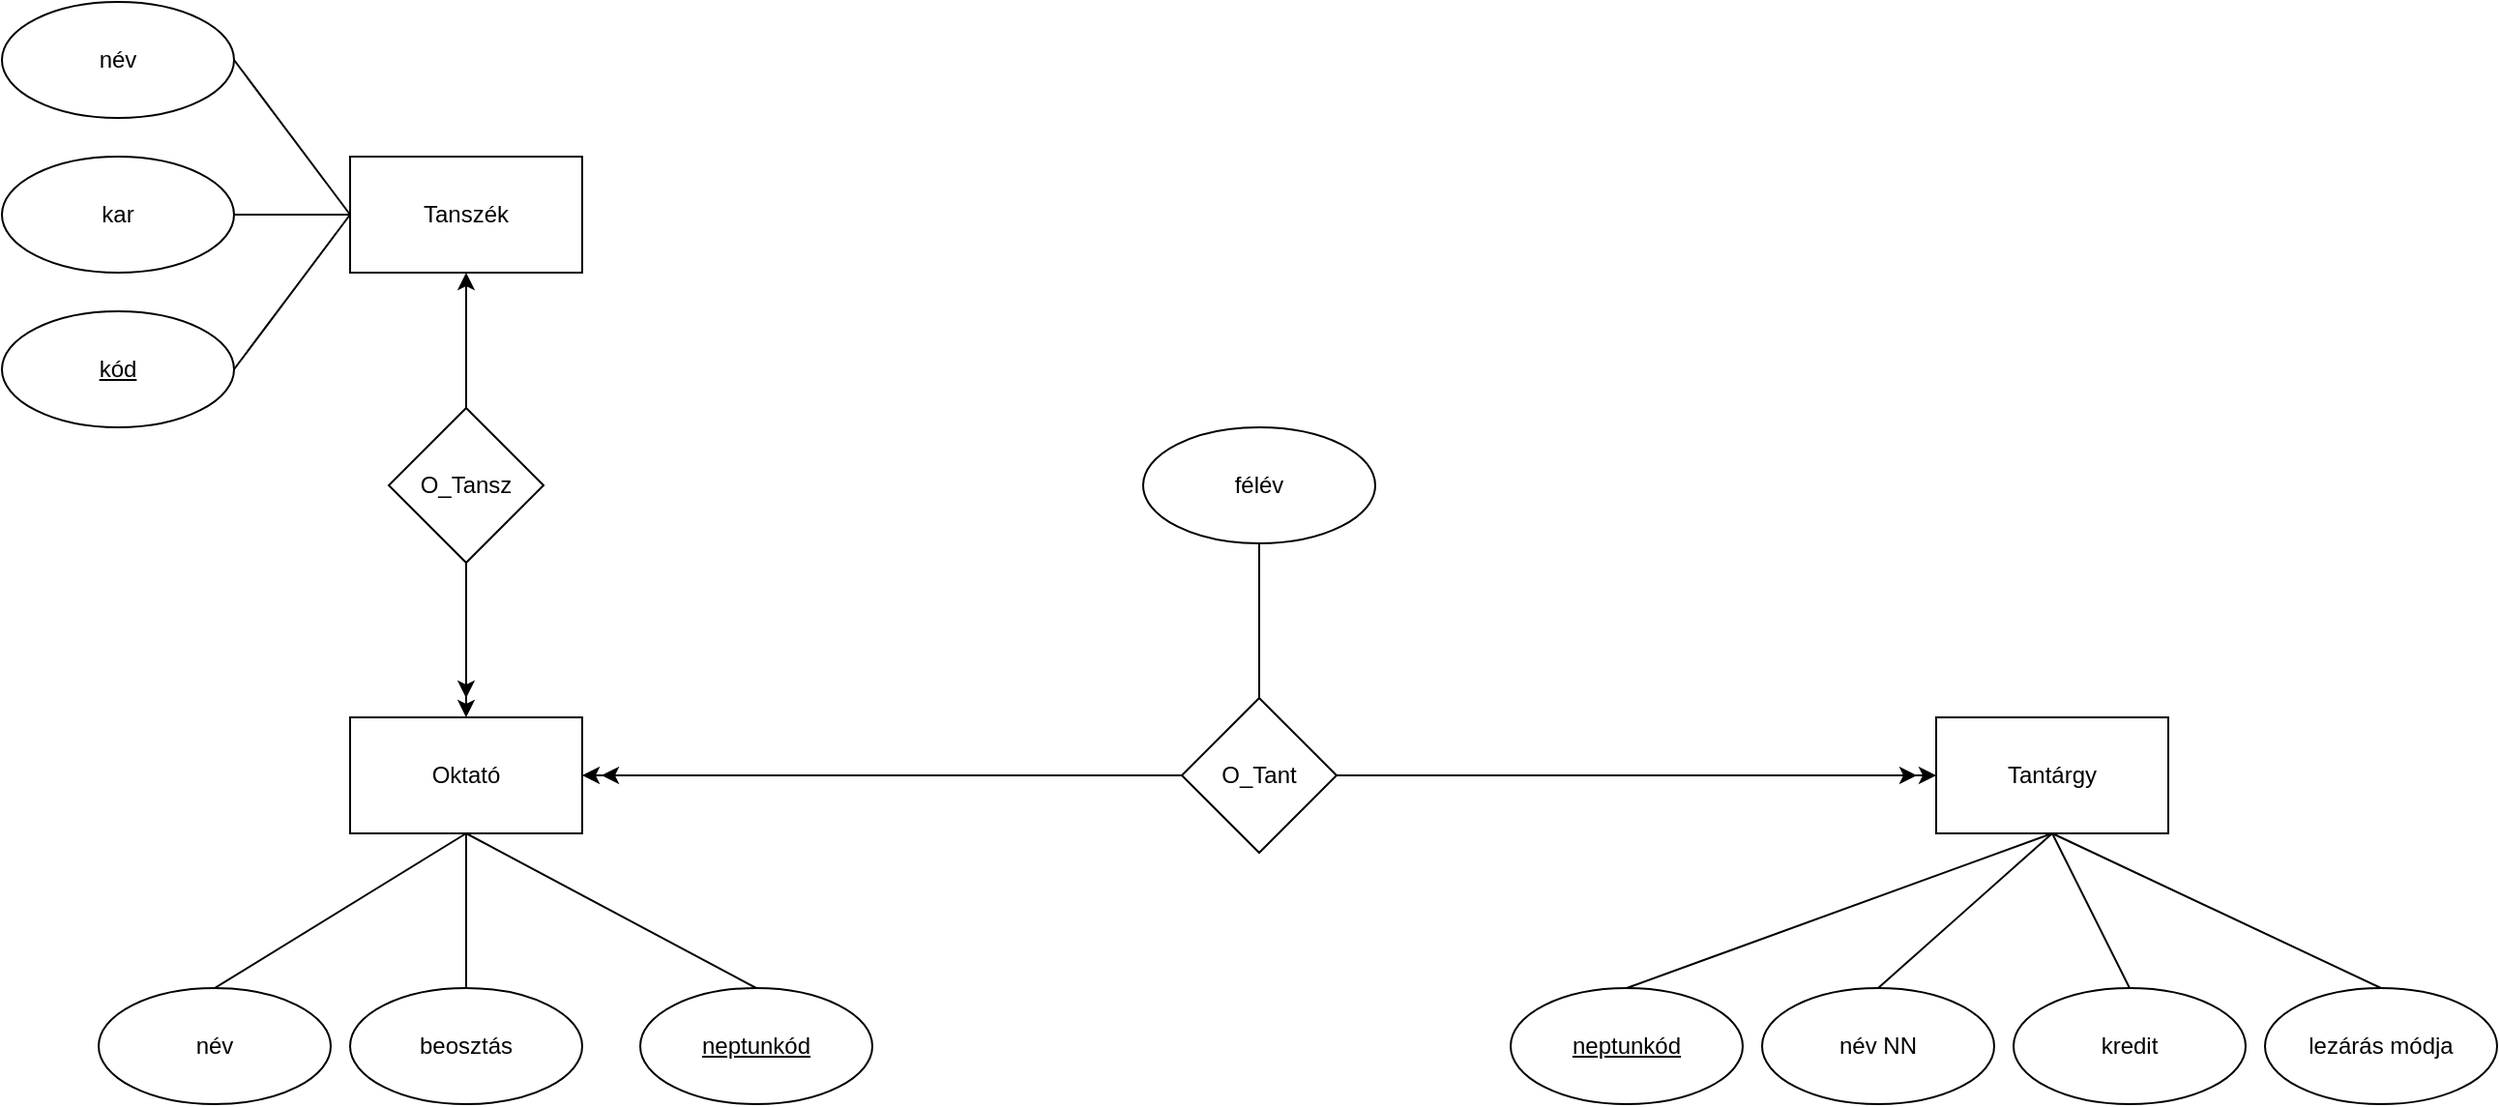 <mxfile version="20.4.0" type="device" pages="2"><diagram id="UfvvIANj44TDrvpjk4gw" name="1 oldal"><mxGraphModel dx="1038" dy="1716" grid="1" gridSize="10" guides="1" tooltips="1" connect="1" arrows="1" fold="1" page="1" pageScale="1" pageWidth="827" pageHeight="1169" math="0" shadow="0"><root><mxCell id="0"/><mxCell id="1" parent="0"/><mxCell id="JJxDAlOpkMAlOsm_CkNI-3" value="" style="edgeStyle=orthogonalEdgeStyle;rounded=0;orthogonalLoop=1;jettySize=auto;html=1;" parent="1" source="JJxDAlOpkMAlOsm_CkNI-1" target="JJxDAlOpkMAlOsm_CkNI-2" edge="1"><mxGeometry relative="1" as="geometry"/></mxCell><mxCell id="JJxDAlOpkMAlOsm_CkNI-5" value="" style="edgeStyle=orthogonalEdgeStyle;rounded=0;orthogonalLoop=1;jettySize=auto;html=1;" parent="1" target="JJxDAlOpkMAlOsm_CkNI-4" edge="1"><mxGeometry relative="1" as="geometry"><mxPoint x="810" y="370" as="sourcePoint"/><Array as="points"><mxPoint x="950" y="370"/><mxPoint x="950" y="370"/></Array></mxGeometry></mxCell><mxCell id="JJxDAlOpkMAlOsm_CkNI-1" value="O_Tant" style="rhombus;whiteSpace=wrap;html=1;" parent="1" vertex="1"><mxGeometry x="650" y="330" width="80" height="80" as="geometry"/></mxCell><mxCell id="JJxDAlOpkMAlOsm_CkNI-2" value="Oktató" style="whiteSpace=wrap;html=1;" parent="1" vertex="1"><mxGeometry x="220" y="340" width="120" height="60" as="geometry"/></mxCell><mxCell id="JJxDAlOpkMAlOsm_CkNI-4" value="Tantárgy" style="whiteSpace=wrap;html=1;" parent="1" vertex="1"><mxGeometry x="1040" y="340" width="120" height="60" as="geometry"/></mxCell><mxCell id="JJxDAlOpkMAlOsm_CkNI-6" value="" style="endArrow=classic;html=1;rounded=0;exitX=1;exitY=0.5;exitDx=0;exitDy=0;" parent="1" source="JJxDAlOpkMAlOsm_CkNI-1" edge="1"><mxGeometry width="50" height="50" relative="1" as="geometry"><mxPoint x="810" y="370" as="sourcePoint"/><mxPoint x="1030" y="370" as="targetPoint"/><Array as="points"><mxPoint x="770" y="370"/></Array></mxGeometry></mxCell><mxCell id="JJxDAlOpkMAlOsm_CkNI-11" value="" style="edgeStyle=orthogonalEdgeStyle;rounded=0;orthogonalLoop=1;jettySize=auto;html=1;" parent="1" source="JJxDAlOpkMAlOsm_CkNI-7" target="JJxDAlOpkMAlOsm_CkNI-10" edge="1"><mxGeometry relative="1" as="geometry"/></mxCell><mxCell id="JJxDAlOpkMAlOsm_CkNI-7" value="O_Tansz" style="rhombus;whiteSpace=wrap;html=1;" parent="1" vertex="1"><mxGeometry x="240" y="180" width="80" height="80" as="geometry"/></mxCell><mxCell id="JJxDAlOpkMAlOsm_CkNI-9" value="" style="endArrow=classic;html=1;rounded=0;entryX=0.5;entryY=0;entryDx=0;entryDy=0;exitX=0.5;exitY=1;exitDx=0;exitDy=0;" parent="1" source="JJxDAlOpkMAlOsm_CkNI-7" target="JJxDAlOpkMAlOsm_CkNI-2" edge="1"><mxGeometry width="50" height="50" relative="1" as="geometry"><mxPoint x="390" y="210" as="sourcePoint"/><mxPoint x="440" y="160" as="targetPoint"/></mxGeometry></mxCell><mxCell id="JJxDAlOpkMAlOsm_CkNI-10" value="Tanszék" style="whiteSpace=wrap;html=1;" parent="1" vertex="1"><mxGeometry x="220" y="50" width="120" height="60" as="geometry"/></mxCell><mxCell id="JJxDAlOpkMAlOsm_CkNI-13" value="&lt;u&gt;kód&lt;/u&gt;" style="ellipse;whiteSpace=wrap;html=1;" parent="1" vertex="1"><mxGeometry x="40" y="130" width="120" height="60" as="geometry"/></mxCell><mxCell id="JJxDAlOpkMAlOsm_CkNI-14" value="név" style="ellipse;whiteSpace=wrap;html=1;" parent="1" vertex="1"><mxGeometry x="40" y="-30" width="120" height="60" as="geometry"/></mxCell><mxCell id="JJxDAlOpkMAlOsm_CkNI-15" value="kar" style="ellipse;whiteSpace=wrap;html=1;" parent="1" vertex="1"><mxGeometry x="40" y="50" width="120" height="60" as="geometry"/></mxCell><mxCell id="JJxDAlOpkMAlOsm_CkNI-20" value="&lt;u&gt;neptunkód&lt;/u&gt;" style="ellipse;whiteSpace=wrap;html=1;" parent="1" vertex="1"><mxGeometry x="370" y="480" width="120" height="60" as="geometry"/></mxCell><mxCell id="JJxDAlOpkMAlOsm_CkNI-21" value="beosztás" style="ellipse;whiteSpace=wrap;html=1;" parent="1" vertex="1"><mxGeometry x="220" y="480" width="120" height="60" as="geometry"/></mxCell><mxCell id="JJxDAlOpkMAlOsm_CkNI-22" value="név" style="ellipse;whiteSpace=wrap;html=1;" parent="1" vertex="1"><mxGeometry x="90" y="480" width="120" height="60" as="geometry"/></mxCell><mxCell id="JJxDAlOpkMAlOsm_CkNI-28" value="" style="endArrow=classic;html=1;rounded=0;exitX=0;exitY=0.5;exitDx=0;exitDy=0;" parent="1" source="JJxDAlOpkMAlOsm_CkNI-1" edge="1"><mxGeometry width="50" height="50" relative="1" as="geometry"><mxPoint x="390" y="360" as="sourcePoint"/><mxPoint x="350" y="370" as="targetPoint"/></mxGeometry></mxCell><mxCell id="JJxDAlOpkMAlOsm_CkNI-29" value="&lt;u&gt;neptunkód&lt;/u&gt;" style="ellipse;whiteSpace=wrap;html=1;" parent="1" vertex="1"><mxGeometry x="820" y="480" width="120" height="60" as="geometry"/></mxCell><mxCell id="JJxDAlOpkMAlOsm_CkNI-30" value="lezárás módja" style="ellipse;whiteSpace=wrap;html=1;" parent="1" vertex="1"><mxGeometry x="1210" y="480" width="120" height="60" as="geometry"/></mxCell><mxCell id="JJxDAlOpkMAlOsm_CkNI-31" value="kredit" style="ellipse;whiteSpace=wrap;html=1;" parent="1" vertex="1"><mxGeometry x="1080" y="480" width="120" height="60" as="geometry"/></mxCell><mxCell id="JJxDAlOpkMAlOsm_CkNI-32" value="név NN" style="ellipse;whiteSpace=wrap;html=1;" parent="1" vertex="1"><mxGeometry x="950" y="480" width="120" height="60" as="geometry"/></mxCell><mxCell id="JJxDAlOpkMAlOsm_CkNI-41" value="félév" style="ellipse;whiteSpace=wrap;html=1;" parent="1" vertex="1"><mxGeometry x="630" y="190" width="120" height="60" as="geometry"/></mxCell><mxCell id="JJxDAlOpkMAlOsm_CkNI-43" value="" style="endArrow=none;html=1;rounded=0;entryX=1;entryY=0.5;entryDx=0;entryDy=0;exitX=0;exitY=0.5;exitDx=0;exitDy=0;" parent="1" source="JJxDAlOpkMAlOsm_CkNI-10" target="JJxDAlOpkMAlOsm_CkNI-15" edge="1"><mxGeometry width="50" height="50" relative="1" as="geometry"><mxPoint x="210" y="150" as="sourcePoint"/><mxPoint x="260" y="100" as="targetPoint"/></mxGeometry></mxCell><mxCell id="JJxDAlOpkMAlOsm_CkNI-44" value="" style="endArrow=none;html=1;rounded=0;entryX=1;entryY=0.5;entryDx=0;entryDy=0;exitX=0;exitY=0.5;exitDx=0;exitDy=0;" parent="1" source="JJxDAlOpkMAlOsm_CkNI-10" target="JJxDAlOpkMAlOsm_CkNI-14" edge="1"><mxGeometry width="50" height="50" relative="1" as="geometry"><mxPoint x="210" y="150" as="sourcePoint"/><mxPoint x="260" y="100" as="targetPoint"/></mxGeometry></mxCell><mxCell id="JJxDAlOpkMAlOsm_CkNI-45" value="" style="endArrow=none;html=1;rounded=0;entryX=1;entryY=0.5;entryDx=0;entryDy=0;exitX=0;exitY=0.5;exitDx=0;exitDy=0;" parent="1" source="JJxDAlOpkMAlOsm_CkNI-10" target="JJxDAlOpkMAlOsm_CkNI-13" edge="1"><mxGeometry width="50" height="50" relative="1" as="geometry"><mxPoint x="210" y="150" as="sourcePoint"/><mxPoint x="260" y="100" as="targetPoint"/></mxGeometry></mxCell><mxCell id="JJxDAlOpkMAlOsm_CkNI-46" value="" style="endArrow=none;html=1;rounded=0;exitX=0.5;exitY=0;exitDx=0;exitDy=0;entryX=0.5;entryY=1;entryDx=0;entryDy=0;" parent="1" source="JJxDAlOpkMAlOsm_CkNI-21" target="JJxDAlOpkMAlOsm_CkNI-2" edge="1"><mxGeometry width="50" height="50" relative="1" as="geometry"><mxPoint x="210" y="450" as="sourcePoint"/><mxPoint x="260" y="400" as="targetPoint"/></mxGeometry></mxCell><mxCell id="JJxDAlOpkMAlOsm_CkNI-47" value="" style="endArrow=none;html=1;rounded=0;exitX=0.5;exitY=0;exitDx=0;exitDy=0;entryX=0.5;entryY=1;entryDx=0;entryDy=0;" parent="1" source="JJxDAlOpkMAlOsm_CkNI-20" target="JJxDAlOpkMAlOsm_CkNI-2" edge="1"><mxGeometry width="50" height="50" relative="1" as="geometry"><mxPoint x="210" y="450" as="sourcePoint"/><mxPoint x="260" y="400" as="targetPoint"/></mxGeometry></mxCell><mxCell id="JJxDAlOpkMAlOsm_CkNI-48" value="" style="endArrow=none;html=1;rounded=0;exitX=0.5;exitY=0;exitDx=0;exitDy=0;entryX=0.5;entryY=1;entryDx=0;entryDy=0;" parent="1" source="JJxDAlOpkMAlOsm_CkNI-22" target="JJxDAlOpkMAlOsm_CkNI-2" edge="1"><mxGeometry width="50" height="50" relative="1" as="geometry"><mxPoint x="210" y="450" as="sourcePoint"/><mxPoint x="260" y="400" as="targetPoint"/></mxGeometry></mxCell><mxCell id="JJxDAlOpkMAlOsm_CkNI-51" value="" style="endArrow=none;html=1;rounded=0;entryX=0.5;entryY=1;entryDx=0;entryDy=0;exitX=0.5;exitY=0;exitDx=0;exitDy=0;" parent="1" source="JJxDAlOpkMAlOsm_CkNI-30" target="JJxDAlOpkMAlOsm_CkNI-4" edge="1"><mxGeometry width="50" height="50" relative="1" as="geometry"><mxPoint x="660" y="350" as="sourcePoint"/><mxPoint x="710" y="300" as="targetPoint"/></mxGeometry></mxCell><mxCell id="JJxDAlOpkMAlOsm_CkNI-52" value="" style="endArrow=none;html=1;rounded=0;entryX=0.5;entryY=1;entryDx=0;entryDy=0;exitX=0.5;exitY=0;exitDx=0;exitDy=0;" parent="1" source="JJxDAlOpkMAlOsm_CkNI-31" target="JJxDAlOpkMAlOsm_CkNI-4" edge="1"><mxGeometry width="50" height="50" relative="1" as="geometry"><mxPoint x="660" y="350" as="sourcePoint"/><mxPoint x="710" y="300" as="targetPoint"/></mxGeometry></mxCell><mxCell id="JJxDAlOpkMAlOsm_CkNI-53" value="" style="endArrow=none;html=1;rounded=0;entryX=0.5;entryY=0;entryDx=0;entryDy=0;exitX=0.5;exitY=1;exitDx=0;exitDy=0;" parent="1" source="JJxDAlOpkMAlOsm_CkNI-4" target="JJxDAlOpkMAlOsm_CkNI-32" edge="1"><mxGeometry width="50" height="50" relative="1" as="geometry"><mxPoint x="660" y="350" as="sourcePoint"/><mxPoint x="710" y="300" as="targetPoint"/></mxGeometry></mxCell><mxCell id="JJxDAlOpkMAlOsm_CkNI-54" value="" style="endArrow=none;html=1;rounded=0;entryX=0.5;entryY=1;entryDx=0;entryDy=0;exitX=0.5;exitY=0;exitDx=0;exitDy=0;" parent="1" source="JJxDAlOpkMAlOsm_CkNI-29" target="JJxDAlOpkMAlOsm_CkNI-4" edge="1"><mxGeometry width="50" height="50" relative="1" as="geometry"><mxPoint x="660" y="350" as="sourcePoint"/><mxPoint x="710" y="300" as="targetPoint"/></mxGeometry></mxCell><mxCell id="JJxDAlOpkMAlOsm_CkNI-56" value="" style="endArrow=none;html=1;rounded=0;entryX=0.5;entryY=1;entryDx=0;entryDy=0;exitX=0.5;exitY=0;exitDx=0;exitDy=0;" parent="1" source="JJxDAlOpkMAlOsm_CkNI-1" target="JJxDAlOpkMAlOsm_CkNI-41" edge="1"><mxGeometry width="50" height="50" relative="1" as="geometry"><mxPoint x="670" y="350" as="sourcePoint"/><mxPoint x="720" y="300" as="targetPoint"/></mxGeometry></mxCell><mxCell id="-YWioXyL5eHvgqJaMrag-1" value="" style="endArrow=classic;html=1;rounded=0;exitX=0.5;exitY=1;exitDx=0;exitDy=0;" edge="1" parent="1" source="JJxDAlOpkMAlOsm_CkNI-7"><mxGeometry width="50" height="50" relative="1" as="geometry"><mxPoint x="320" y="270" as="sourcePoint"/><mxPoint x="280" y="330" as="targetPoint"/></mxGeometry></mxCell></root></mxGraphModel></diagram><diagram id="O0gbq5S3qWiDLXf6Pq4q" name="2 oldal"><mxGraphModel dx="1038" dy="547" grid="1" gridSize="10" guides="1" tooltips="1" connect="1" arrows="1" fold="1" page="1" pageScale="1" pageWidth="827" pageHeight="1169" math="0" shadow="0"><root><mxCell id="0"/><mxCell id="1" parent="0"/><mxCell id="yr44OnCSE66mSBGVva4e-1" value="Tanszék" style="swimlane;fontStyle=0;childLayout=stackLayout;horizontal=1;startSize=30;horizontalStack=0;resizeParent=1;resizeParentMax=0;resizeLast=0;collapsible=1;marginBottom=0;" vertex="1" parent="1"><mxGeometry x="210" y="400" width="140" height="120" as="geometry"/></mxCell><mxCell id="yr44OnCSE66mSBGVva4e-2" value="PK kód" style="text;strokeColor=none;fillColor=none;align=left;verticalAlign=middle;spacingLeft=4;spacingRight=4;overflow=hidden;points=[[0,0.5],[1,0.5]];portConstraint=eastwest;rotatable=0;fontStyle=4" vertex="1" parent="yr44OnCSE66mSBGVva4e-1"><mxGeometry y="30" width="140" height="30" as="geometry"/></mxCell><mxCell id="yr44OnCSE66mSBGVva4e-3" value="név" style="text;strokeColor=none;fillColor=none;align=left;verticalAlign=middle;spacingLeft=4;spacingRight=4;overflow=hidden;points=[[0,0.5],[1,0.5]];portConstraint=eastwest;rotatable=0;" vertex="1" parent="yr44OnCSE66mSBGVva4e-1"><mxGeometry y="60" width="140" height="30" as="geometry"/></mxCell><mxCell id="yr44OnCSE66mSBGVva4e-4" value="kar" style="text;strokeColor=none;fillColor=none;align=left;verticalAlign=middle;spacingLeft=4;spacingRight=4;overflow=hidden;points=[[0,0.5],[1,0.5]];portConstraint=eastwest;rotatable=0;" vertex="1" parent="yr44OnCSE66mSBGVva4e-1"><mxGeometry y="90" width="140" height="30" as="geometry"/></mxCell><mxCell id="mYrZpsJCfM0oPxueiufA-1" value="Oktató" style="swimlane;fontStyle=0;childLayout=stackLayout;horizontal=1;startSize=30;horizontalStack=0;resizeParent=1;resizeParentMax=0;resizeLast=0;collapsible=1;marginBottom=0;" vertex="1" parent="1"><mxGeometry x="40" y="220" width="140" height="150" as="geometry"/></mxCell><mxCell id="mYrZpsJCfM0oPxueiufA-2" value="PK neptunkód " style="text;strokeColor=none;fillColor=none;align=left;verticalAlign=middle;spacingLeft=4;spacingRight=4;overflow=hidden;points=[[0,0.5],[1,0.5]];portConstraint=eastwest;rotatable=0;fontStyle=4" vertex="1" parent="mYrZpsJCfM0oPxueiufA-1"><mxGeometry y="30" width="140" height="30" as="geometry"/></mxCell><mxCell id="mYrZpsJCfM0oPxueiufA-3" value="név" style="text;strokeColor=none;fillColor=none;align=left;verticalAlign=middle;spacingLeft=4;spacingRight=4;overflow=hidden;points=[[0,0.5],[1,0.5]];portConstraint=eastwest;rotatable=0;" vertex="1" parent="mYrZpsJCfM0oPxueiufA-1"><mxGeometry y="60" width="140" height="30" as="geometry"/></mxCell><mxCell id="mYrZpsJCfM0oPxueiufA-4" value="beosztás" style="text;strokeColor=none;fillColor=none;align=left;verticalAlign=middle;spacingLeft=4;spacingRight=4;overflow=hidden;points=[[0,0.5],[1,0.5]];portConstraint=eastwest;rotatable=0;" vertex="1" parent="mYrZpsJCfM0oPxueiufA-1"><mxGeometry y="90" width="140" height="30" as="geometry"/></mxCell><mxCell id="WppR4yh55hW200kFqeRp-1" value="FK_tanszék" style="text;strokeColor=none;fillColor=none;align=left;verticalAlign=middle;spacingLeft=4;spacingRight=4;overflow=hidden;points=[[0,0.5],[1,0.5]];portConstraint=eastwest;rotatable=0;" vertex="1" parent="mYrZpsJCfM0oPxueiufA-1"><mxGeometry y="120" width="140" height="30" as="geometry"/></mxCell><mxCell id="WppR4yh55hW200kFqeRp-2" value="Tantárgy" style="swimlane;fontStyle=0;childLayout=stackLayout;horizontal=1;startSize=30;horizontalStack=0;resizeParent=1;resizeParentMax=0;resizeLast=0;collapsible=1;marginBottom=0;" vertex="1" parent="1"><mxGeometry x="490" y="200" width="140" height="150" as="geometry"/></mxCell><mxCell id="WppR4yh55hW200kFqeRp-3" value="PK neptunkód" style="text;strokeColor=none;fillColor=none;align=left;verticalAlign=middle;spacingLeft=4;spacingRight=4;overflow=hidden;points=[[0,0.5],[1,0.5]];portConstraint=eastwest;rotatable=0;fontStyle=4" vertex="1" parent="WppR4yh55hW200kFqeRp-2"><mxGeometry y="30" width="140" height="30" as="geometry"/></mxCell><mxCell id="WppR4yh55hW200kFqeRp-4" value="név NN" style="text;strokeColor=none;fillColor=none;align=left;verticalAlign=middle;spacingLeft=4;spacingRight=4;overflow=hidden;points=[[0,0.5],[1,0.5]];portConstraint=eastwest;rotatable=0;" vertex="1" parent="WppR4yh55hW200kFqeRp-2"><mxGeometry y="60" width="140" height="30" as="geometry"/></mxCell><mxCell id="WppR4yh55hW200kFqeRp-5" value="kredit" style="text;strokeColor=none;fillColor=none;align=left;verticalAlign=middle;spacingLeft=4;spacingRight=4;overflow=hidden;points=[[0,0.5],[1,0.5]];portConstraint=eastwest;rotatable=0;" vertex="1" parent="WppR4yh55hW200kFqeRp-2"><mxGeometry y="90" width="140" height="30" as="geometry"/></mxCell><mxCell id="WppR4yh55hW200kFqeRp-6" value="lezárás módja" style="text;strokeColor=none;fillColor=none;align=left;verticalAlign=middle;spacingLeft=4;spacingRight=4;overflow=hidden;points=[[0,0.5],[1,0.5]];portConstraint=eastwest;rotatable=0;" vertex="1" parent="WppR4yh55hW200kFqeRp-2"><mxGeometry y="120" width="140" height="30" as="geometry"/></mxCell><mxCell id="WppR4yh55hW200kFqeRp-7" value="Oktató-Tantárgy" style="swimlane;fontStyle=0;childLayout=stackLayout;horizontal=1;startSize=30;horizontalStack=0;resizeParent=1;resizeParentMax=0;resizeLast=0;collapsible=1;marginBottom=0;html=0;" vertex="1" parent="1"><mxGeometry x="260" y="110" width="140" height="120" as="geometry"/></mxCell><mxCell id="WppR4yh55hW200kFqeRp-8" value="FK_Oktatókód NN" style="text;strokeColor=none;fillColor=none;align=left;verticalAlign=middle;spacingLeft=4;spacingRight=4;overflow=hidden;points=[[0,0.5],[1,0.5]];portConstraint=eastwest;rotatable=0;fontStyle=0;" vertex="1" parent="WppR4yh55hW200kFqeRp-7"><mxGeometry y="30" width="140" height="30" as="geometry"/></mxCell><mxCell id="WppR4yh55hW200kFqeRp-9" value="FK_Tárgykód NN" style="text;strokeColor=none;fillColor=none;align=left;verticalAlign=middle;spacingLeft=4;spacingRight=4;overflow=hidden;points=[[0,0.5],[1,0.5]];portConstraint=eastwest;rotatable=0;html=0;" vertex="1" parent="WppR4yh55hW200kFqeRp-7"><mxGeometry y="60" width="140" height="30" as="geometry"/></mxCell><mxCell id="WppR4yh55hW200kFqeRp-10" value="félév" style="text;strokeColor=none;fillColor=none;align=left;verticalAlign=middle;spacingLeft=4;spacingRight=4;overflow=hidden;points=[[0,0.5],[1,0.5]];portConstraint=eastwest;rotatable=0;html=0;" vertex="1" parent="WppR4yh55hW200kFqeRp-7"><mxGeometry y="90" width="140" height="30" as="geometry"/></mxCell><mxCell id="WppR4yh55hW200kFqeRp-11" value="" style="endArrow=classic;html=1;rounded=0;entryX=0;entryY=0.5;entryDx=0;entryDy=0;exitX=1;exitY=0.5;exitDx=0;exitDy=0;" edge="1" parent="1" source="WppR4yh55hW200kFqeRp-1" target="yr44OnCSE66mSBGVva4e-2"><mxGeometry width="50" height="50" relative="1" as="geometry"><mxPoint x="390" y="380" as="sourcePoint"/><mxPoint x="440" y="330" as="targetPoint"/></mxGeometry></mxCell><mxCell id="WppR4yh55hW200kFqeRp-12" value="" style="endArrow=classic;html=1;rounded=0;entryX=1;entryY=0.5;entryDx=0;entryDy=0;exitX=0;exitY=0.5;exitDx=0;exitDy=0;" edge="1" parent="1" source="WppR4yh55hW200kFqeRp-8" target="mYrZpsJCfM0oPxueiufA-2"><mxGeometry width="50" height="50" relative="1" as="geometry"><mxPoint x="390" y="380" as="sourcePoint"/><mxPoint x="440" y="330" as="targetPoint"/></mxGeometry></mxCell><mxCell id="WppR4yh55hW200kFqeRp-13" value="" style="endArrow=classic;html=1;rounded=0;entryX=0;entryY=0.5;entryDx=0;entryDy=0;exitX=1;exitY=0.5;exitDx=0;exitDy=0;" edge="1" parent="1" source="WppR4yh55hW200kFqeRp-9" target="WppR4yh55hW200kFqeRp-3"><mxGeometry width="50" height="50" relative="1" as="geometry"><mxPoint x="390" y="380" as="sourcePoint"/><mxPoint x="440" y="330" as="targetPoint"/></mxGeometry></mxCell></root></mxGraphModel></diagram></mxfile>